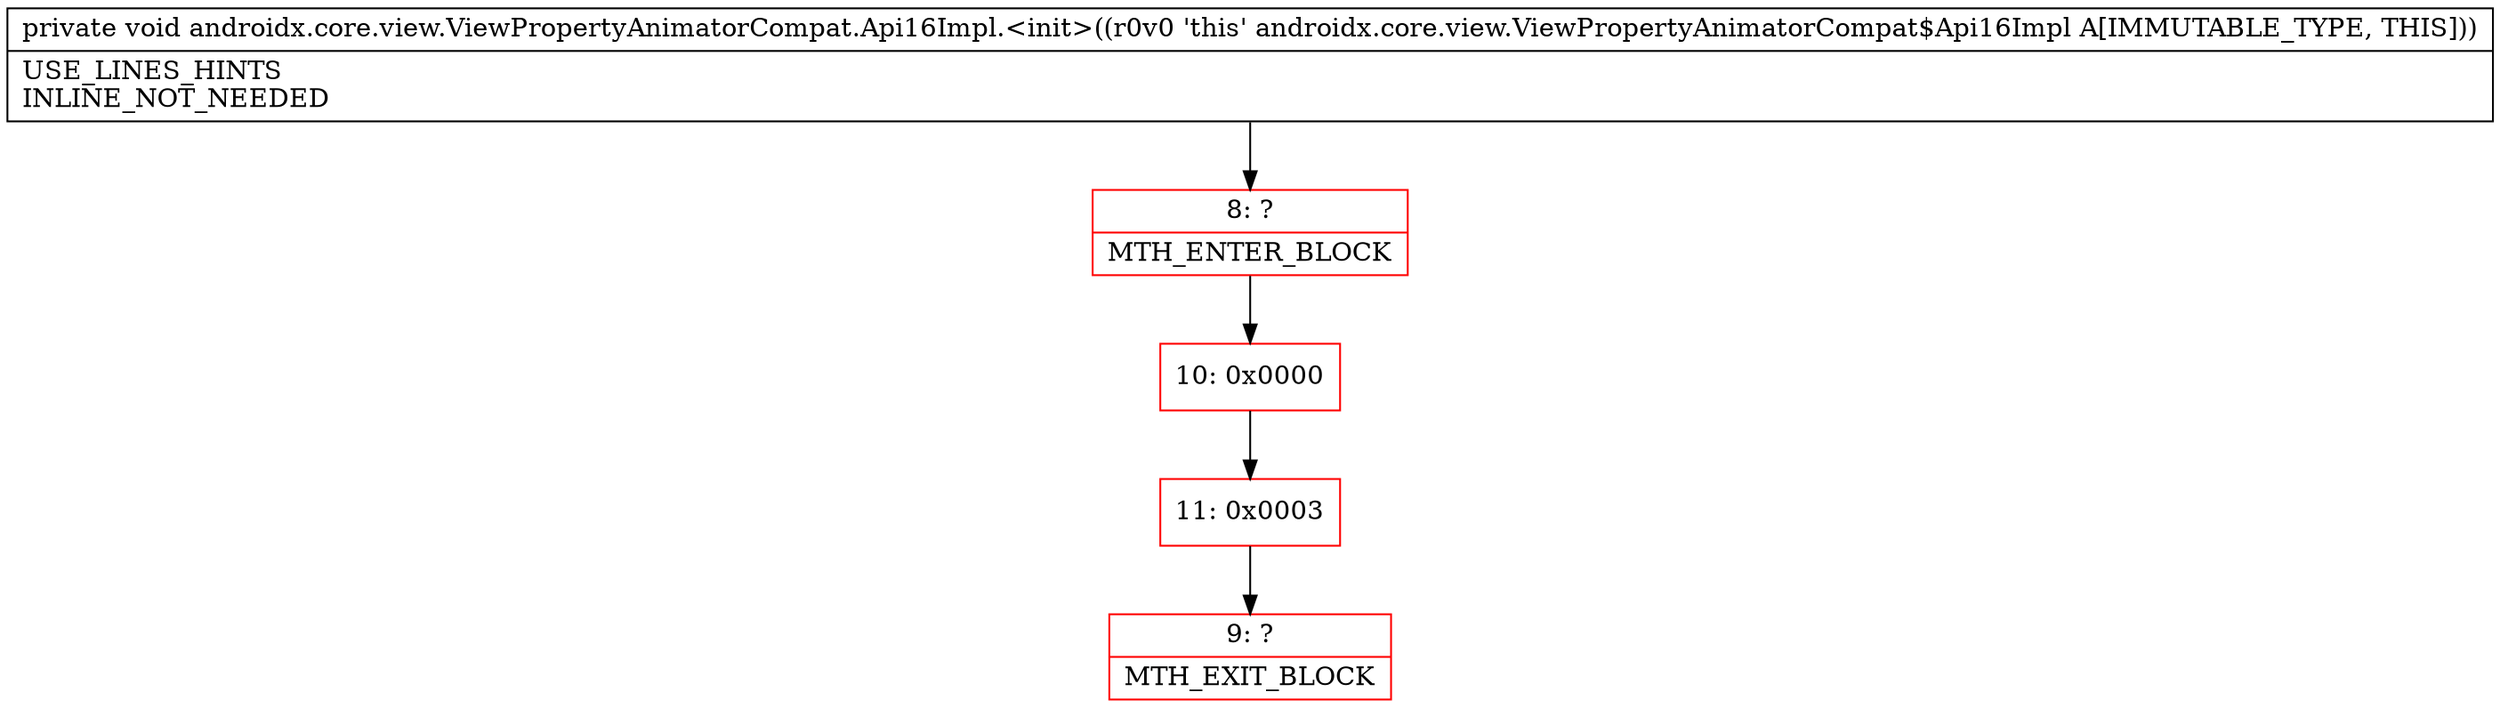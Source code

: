 digraph "CFG forandroidx.core.view.ViewPropertyAnimatorCompat.Api16Impl.\<init\>()V" {
subgraph cluster_Region_800650226 {
label = "R(0)";
node [shape=record,color=blue];
}
Node_8 [shape=record,color=red,label="{8\:\ ?|MTH_ENTER_BLOCK\l}"];
Node_10 [shape=record,color=red,label="{10\:\ 0x0000}"];
Node_11 [shape=record,color=red,label="{11\:\ 0x0003}"];
Node_9 [shape=record,color=red,label="{9\:\ ?|MTH_EXIT_BLOCK\l}"];
MethodNode[shape=record,label="{private void androidx.core.view.ViewPropertyAnimatorCompat.Api16Impl.\<init\>((r0v0 'this' androidx.core.view.ViewPropertyAnimatorCompat$Api16Impl A[IMMUTABLE_TYPE, THIS]))  | USE_LINES_HINTS\lINLINE_NOT_NEEDED\l}"];
MethodNode -> Node_8;Node_8 -> Node_10;
Node_10 -> Node_11;
Node_11 -> Node_9;
}

